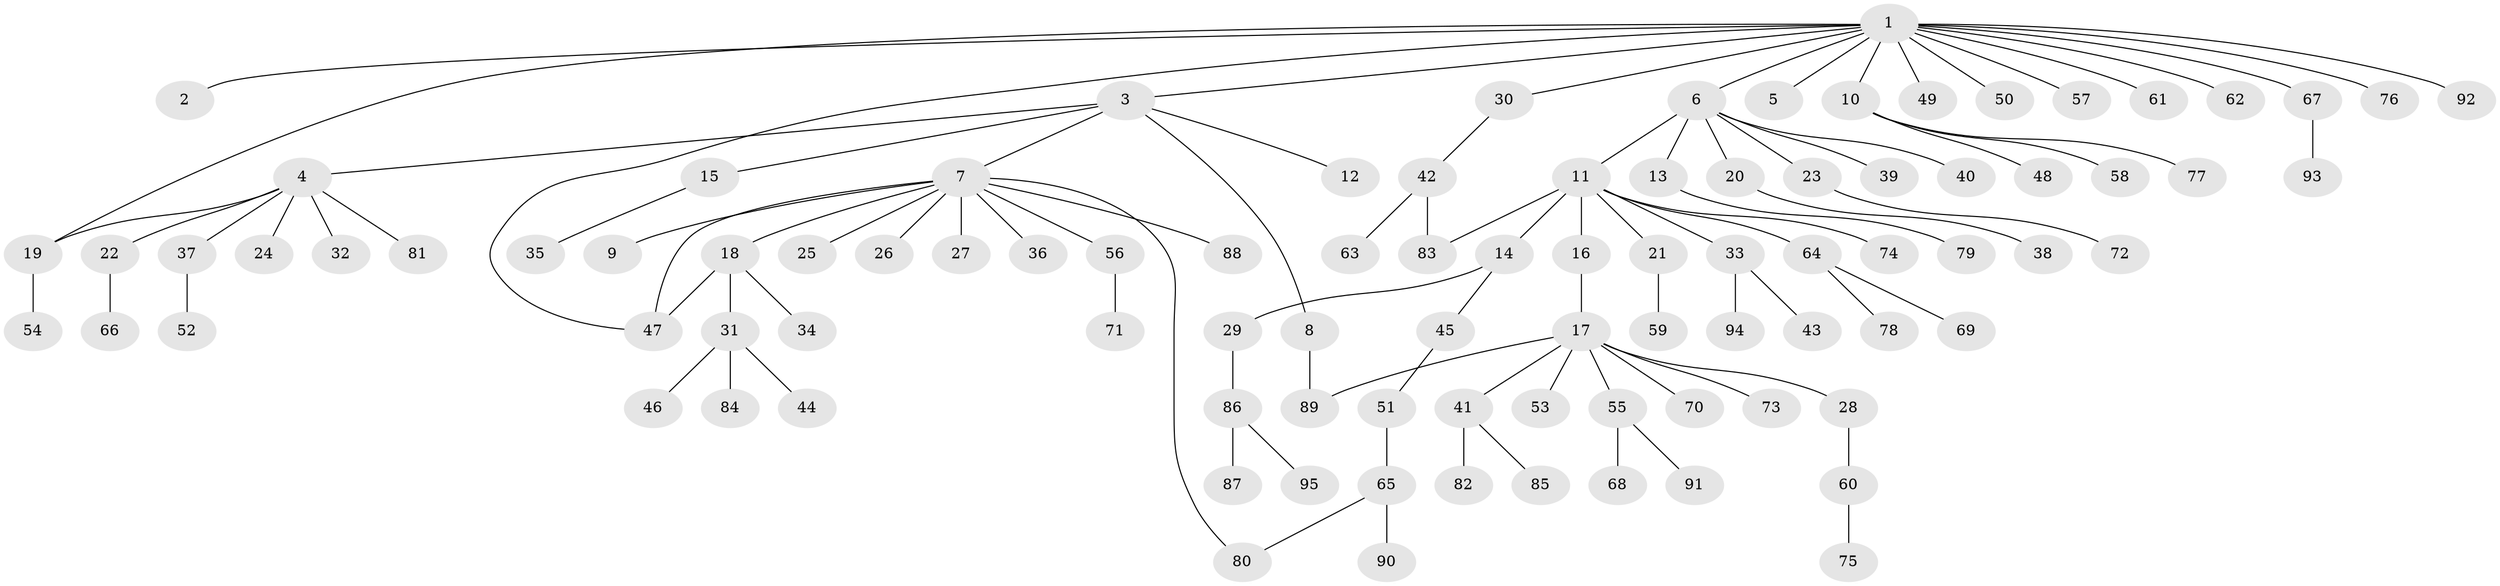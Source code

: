 // Generated by graph-tools (version 1.1) at 2025/49/03/09/25 03:49:52]
// undirected, 95 vertices, 100 edges
graph export_dot {
graph [start="1"]
  node [color=gray90,style=filled];
  1;
  2;
  3;
  4;
  5;
  6;
  7;
  8;
  9;
  10;
  11;
  12;
  13;
  14;
  15;
  16;
  17;
  18;
  19;
  20;
  21;
  22;
  23;
  24;
  25;
  26;
  27;
  28;
  29;
  30;
  31;
  32;
  33;
  34;
  35;
  36;
  37;
  38;
  39;
  40;
  41;
  42;
  43;
  44;
  45;
  46;
  47;
  48;
  49;
  50;
  51;
  52;
  53;
  54;
  55;
  56;
  57;
  58;
  59;
  60;
  61;
  62;
  63;
  64;
  65;
  66;
  67;
  68;
  69;
  70;
  71;
  72;
  73;
  74;
  75;
  76;
  77;
  78;
  79;
  80;
  81;
  82;
  83;
  84;
  85;
  86;
  87;
  88;
  89;
  90;
  91;
  92;
  93;
  94;
  95;
  1 -- 2;
  1 -- 3;
  1 -- 5;
  1 -- 6;
  1 -- 10;
  1 -- 19;
  1 -- 30;
  1 -- 47;
  1 -- 49;
  1 -- 50;
  1 -- 57;
  1 -- 61;
  1 -- 62;
  1 -- 67;
  1 -- 76;
  1 -- 92;
  3 -- 4;
  3 -- 7;
  3 -- 8;
  3 -- 12;
  3 -- 15;
  4 -- 19;
  4 -- 22;
  4 -- 24;
  4 -- 32;
  4 -- 37;
  4 -- 81;
  6 -- 11;
  6 -- 13;
  6 -- 20;
  6 -- 23;
  6 -- 39;
  6 -- 40;
  7 -- 9;
  7 -- 18;
  7 -- 25;
  7 -- 26;
  7 -- 27;
  7 -- 36;
  7 -- 47;
  7 -- 56;
  7 -- 80;
  7 -- 88;
  8 -- 89;
  10 -- 48;
  10 -- 58;
  10 -- 77;
  11 -- 14;
  11 -- 16;
  11 -- 21;
  11 -- 33;
  11 -- 64;
  11 -- 74;
  11 -- 83;
  13 -- 79;
  14 -- 29;
  14 -- 45;
  15 -- 35;
  16 -- 17;
  17 -- 28;
  17 -- 41;
  17 -- 53;
  17 -- 55;
  17 -- 70;
  17 -- 73;
  17 -- 89;
  18 -- 31;
  18 -- 34;
  18 -- 47;
  19 -- 54;
  20 -- 38;
  21 -- 59;
  22 -- 66;
  23 -- 72;
  28 -- 60;
  29 -- 86;
  30 -- 42;
  31 -- 44;
  31 -- 46;
  31 -- 84;
  33 -- 43;
  33 -- 94;
  37 -- 52;
  41 -- 82;
  41 -- 85;
  42 -- 63;
  42 -- 83;
  45 -- 51;
  51 -- 65;
  55 -- 68;
  55 -- 91;
  56 -- 71;
  60 -- 75;
  64 -- 69;
  64 -- 78;
  65 -- 80;
  65 -- 90;
  67 -- 93;
  86 -- 87;
  86 -- 95;
}
